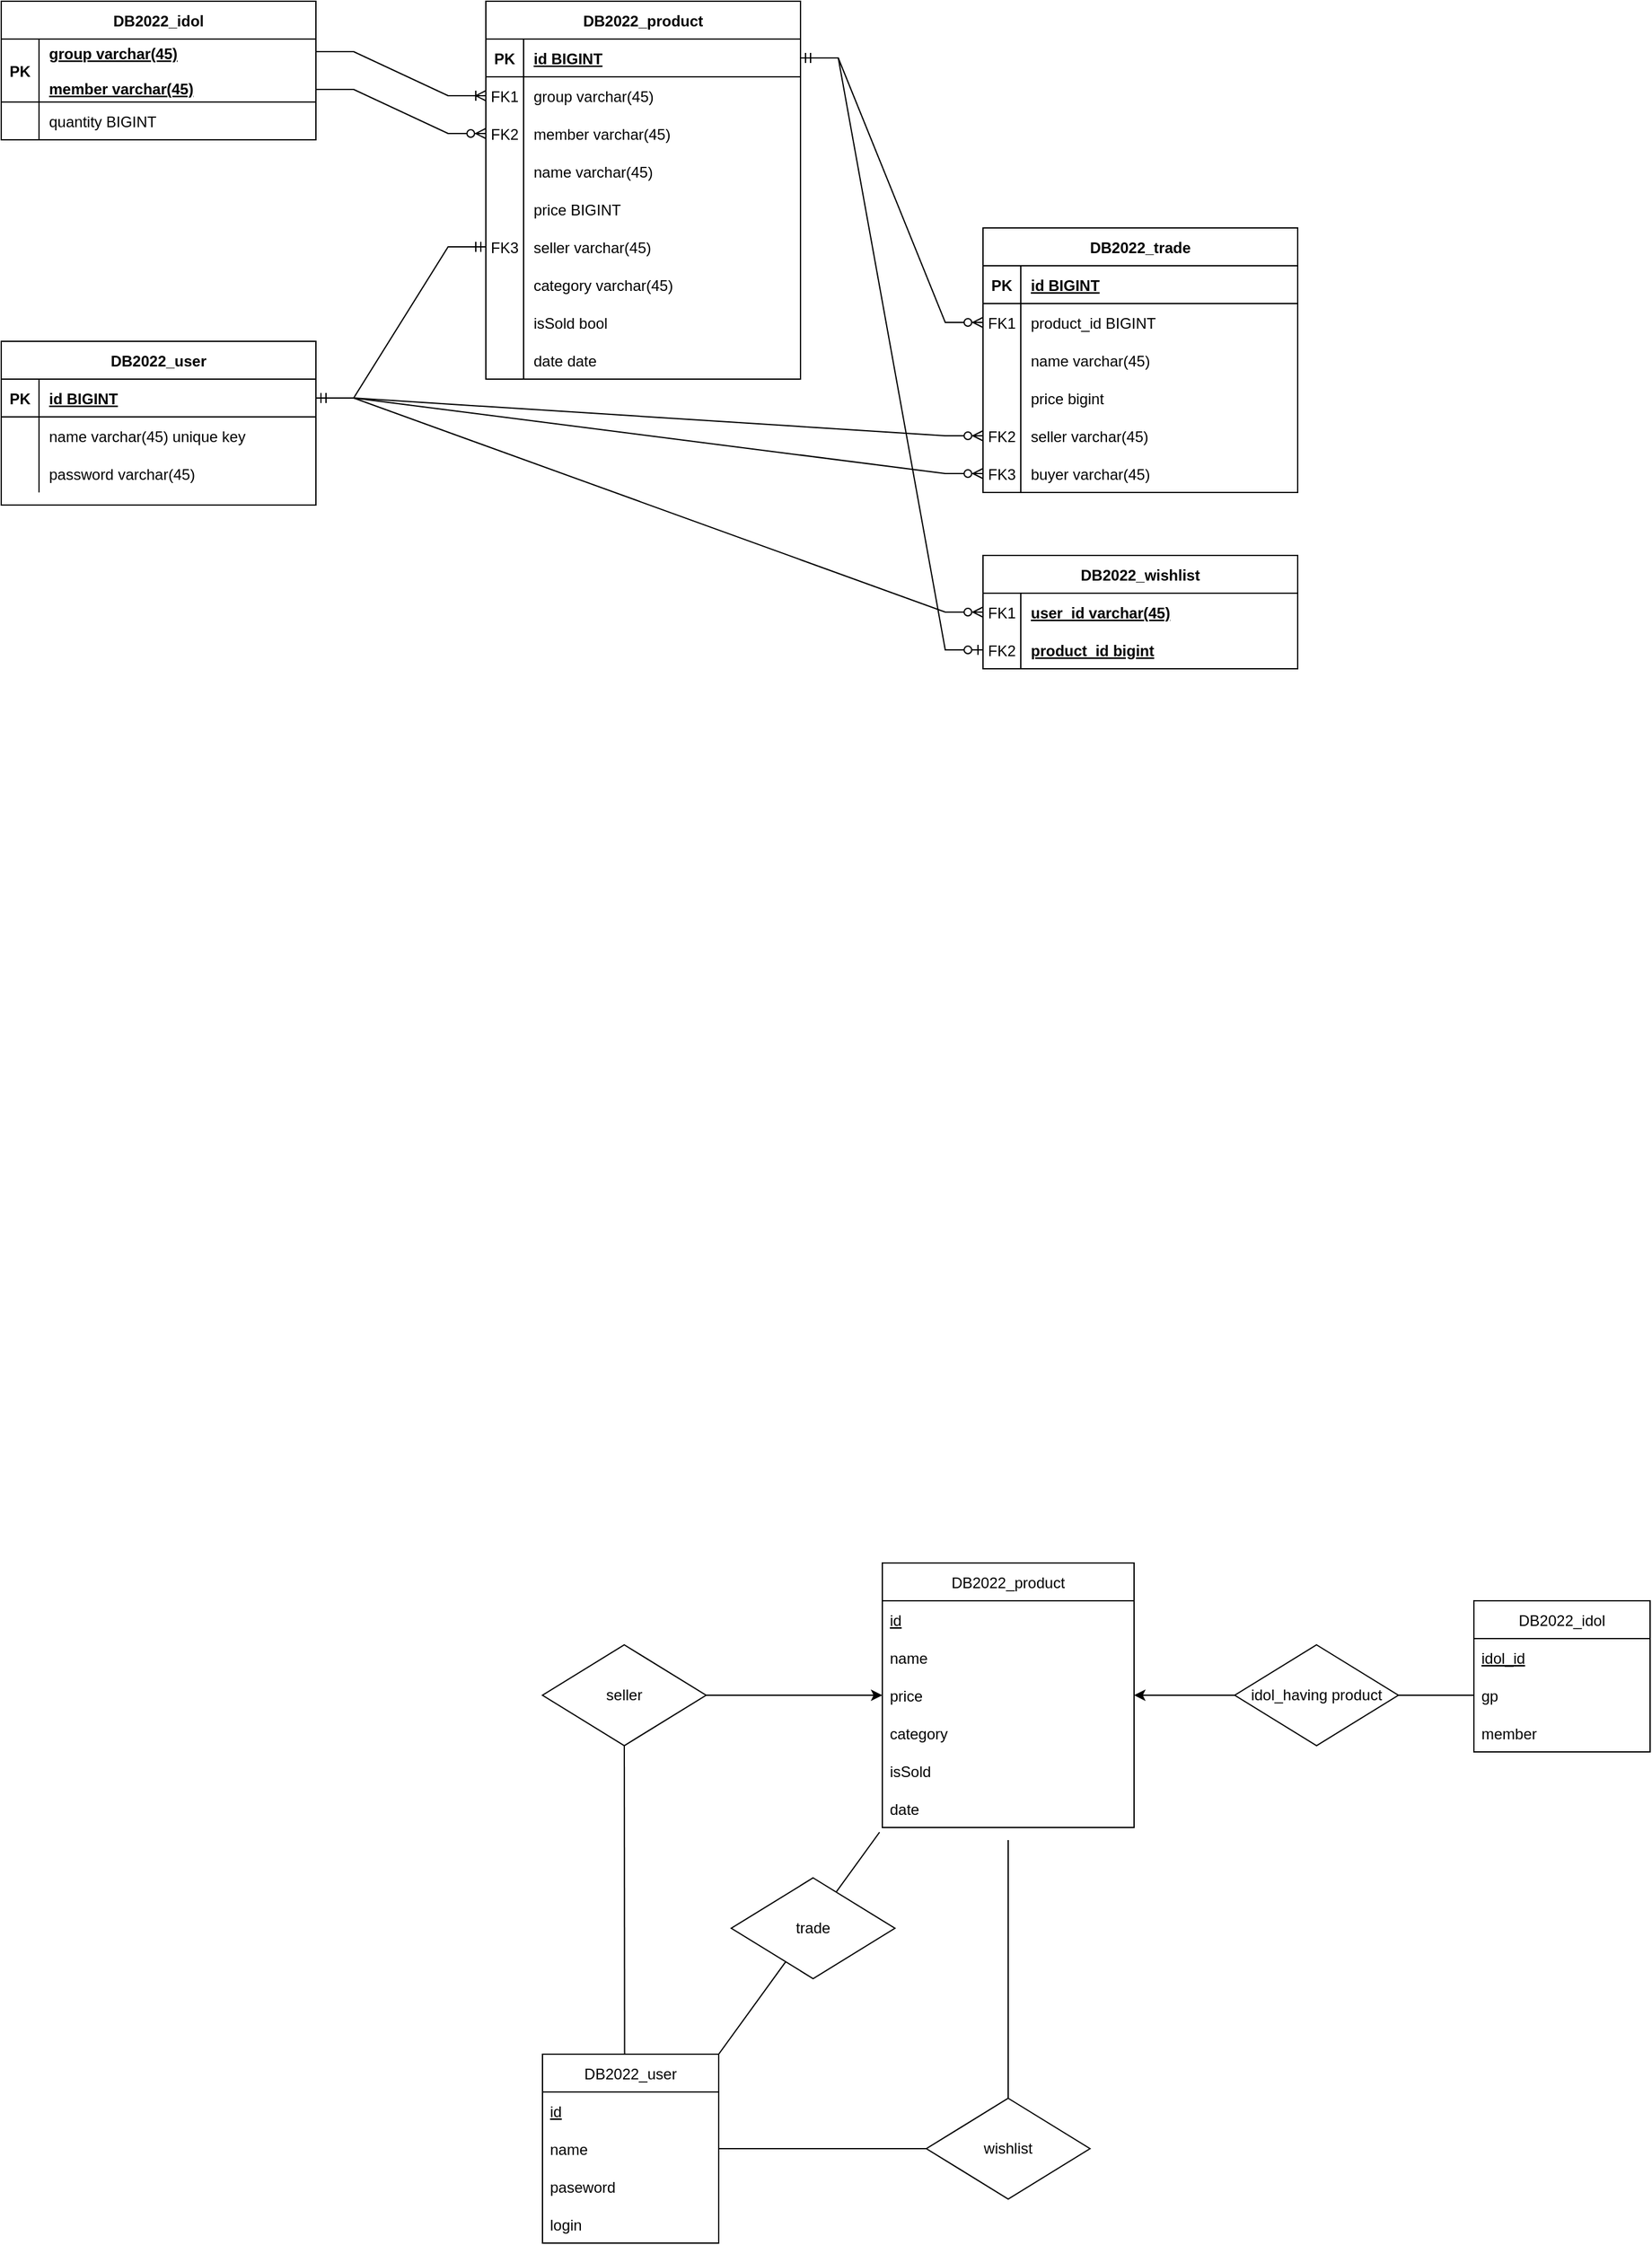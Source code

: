 <mxfile version="19.0.0" type="github">
  <diagram id="R2lEEEUBdFMjLlhIrx00" name="Page-1">
    <mxGraphModel dx="1126" dy="980" grid="1" gridSize="10" guides="1" tooltips="1" connect="1" arrows="1" fold="1" page="1" pageScale="1" pageWidth="850" pageHeight="1100" math="0" shadow="0" extFonts="Permanent Marker^https://fonts.googleapis.com/css?family=Permanent+Marker">
      <root>
        <mxCell id="0" />
        <mxCell id="1" parent="0" />
        <mxCell id="C-vyLk0tnHw3VtMMgP7b-2" value="DB2022_idol" style="shape=table;startSize=30;container=1;collapsible=1;childLayout=tableLayout;fixedRows=1;rowLines=0;fontStyle=1;align=center;resizeLast=1;" parent="1" vertex="1">
          <mxGeometry x="40" y="80" width="250" height="110" as="geometry" />
        </mxCell>
        <mxCell id="C-vyLk0tnHw3VtMMgP7b-3" value="" style="shape=partialRectangle;collapsible=0;dropTarget=0;pointerEvents=0;fillColor=none;points=[[0,0.5],[1,0.5]];portConstraint=eastwest;top=0;left=0;right=0;bottom=1;" parent="C-vyLk0tnHw3VtMMgP7b-2" vertex="1">
          <mxGeometry y="30" width="250" height="50" as="geometry" />
        </mxCell>
        <mxCell id="C-vyLk0tnHw3VtMMgP7b-4" value="PK" style="shape=partialRectangle;overflow=hidden;connectable=0;fillColor=none;top=0;left=0;bottom=0;right=0;fontStyle=1;" parent="C-vyLk0tnHw3VtMMgP7b-3" vertex="1">
          <mxGeometry width="30" height="50" as="geometry">
            <mxRectangle width="30" height="50" as="alternateBounds" />
          </mxGeometry>
        </mxCell>
        <mxCell id="C-vyLk0tnHw3VtMMgP7b-5" value="group varchar(45)&#xa;&#xa;member varchar(45)" style="shape=partialRectangle;overflow=hidden;connectable=0;fillColor=none;top=0;left=0;bottom=0;right=0;align=left;spacingLeft=6;fontStyle=5;" parent="C-vyLk0tnHw3VtMMgP7b-3" vertex="1">
          <mxGeometry x="30" width="220" height="50" as="geometry">
            <mxRectangle width="220" height="50" as="alternateBounds" />
          </mxGeometry>
        </mxCell>
        <mxCell id="C-vyLk0tnHw3VtMMgP7b-6" value="" style="shape=partialRectangle;collapsible=0;dropTarget=0;pointerEvents=0;fillColor=none;points=[[0,0.5],[1,0.5]];portConstraint=eastwest;top=0;left=0;right=0;bottom=0;" parent="C-vyLk0tnHw3VtMMgP7b-2" vertex="1">
          <mxGeometry y="80" width="250" height="30" as="geometry" />
        </mxCell>
        <mxCell id="C-vyLk0tnHw3VtMMgP7b-7" value="" style="shape=partialRectangle;overflow=hidden;connectable=0;fillColor=none;top=0;left=0;bottom=0;right=0;" parent="C-vyLk0tnHw3VtMMgP7b-6" vertex="1">
          <mxGeometry width="30" height="30" as="geometry">
            <mxRectangle width="30" height="30" as="alternateBounds" />
          </mxGeometry>
        </mxCell>
        <mxCell id="C-vyLk0tnHw3VtMMgP7b-8" value="quantity BIGINT" style="shape=partialRectangle;overflow=hidden;connectable=0;fillColor=none;top=0;left=0;bottom=0;right=0;align=left;spacingLeft=6;" parent="C-vyLk0tnHw3VtMMgP7b-6" vertex="1">
          <mxGeometry x="30" width="220" height="30" as="geometry">
            <mxRectangle width="220" height="30" as="alternateBounds" />
          </mxGeometry>
        </mxCell>
        <mxCell id="C-vyLk0tnHw3VtMMgP7b-13" value="DB2022_product" style="shape=table;startSize=30;container=1;collapsible=1;childLayout=tableLayout;fixedRows=1;rowLines=0;fontStyle=1;align=center;resizeLast=1;" parent="1" vertex="1">
          <mxGeometry x="425" y="80" width="250" height="300" as="geometry">
            <mxRectangle x="450" y="280" width="130" height="30" as="alternateBounds" />
          </mxGeometry>
        </mxCell>
        <mxCell id="C-vyLk0tnHw3VtMMgP7b-14" value="" style="shape=partialRectangle;collapsible=0;dropTarget=0;pointerEvents=0;fillColor=none;points=[[0,0.5],[1,0.5]];portConstraint=eastwest;top=0;left=0;right=0;bottom=1;" parent="C-vyLk0tnHw3VtMMgP7b-13" vertex="1">
          <mxGeometry y="30" width="250" height="30" as="geometry" />
        </mxCell>
        <mxCell id="C-vyLk0tnHw3VtMMgP7b-15" value="PK" style="shape=partialRectangle;overflow=hidden;connectable=0;fillColor=none;top=0;left=0;bottom=0;right=0;fontStyle=1;" parent="C-vyLk0tnHw3VtMMgP7b-14" vertex="1">
          <mxGeometry width="30" height="30" as="geometry">
            <mxRectangle width="30" height="30" as="alternateBounds" />
          </mxGeometry>
        </mxCell>
        <mxCell id="C-vyLk0tnHw3VtMMgP7b-16" value="id BIGINT" style="shape=partialRectangle;overflow=hidden;connectable=0;fillColor=none;top=0;left=0;bottom=0;right=0;align=left;spacingLeft=6;fontStyle=5;" parent="C-vyLk0tnHw3VtMMgP7b-14" vertex="1">
          <mxGeometry x="30" width="220" height="30" as="geometry">
            <mxRectangle width="220" height="30" as="alternateBounds" />
          </mxGeometry>
        </mxCell>
        <mxCell id="xkbYCQGquXAiovhVJ25W-100" style="shape=partialRectangle;collapsible=0;dropTarget=0;pointerEvents=0;fillColor=none;points=[[0,0.5],[1,0.5]];portConstraint=eastwest;top=0;left=0;right=0;bottom=0;" parent="C-vyLk0tnHw3VtMMgP7b-13" vertex="1">
          <mxGeometry y="60" width="250" height="30" as="geometry" />
        </mxCell>
        <mxCell id="xkbYCQGquXAiovhVJ25W-101" value="FK1" style="shape=partialRectangle;overflow=hidden;connectable=0;fillColor=none;top=0;left=0;bottom=0;right=0;" parent="xkbYCQGquXAiovhVJ25W-100" vertex="1">
          <mxGeometry width="30" height="30" as="geometry">
            <mxRectangle width="30" height="30" as="alternateBounds" />
          </mxGeometry>
        </mxCell>
        <mxCell id="xkbYCQGquXAiovhVJ25W-102" value="group varchar(45)" style="shape=partialRectangle;overflow=hidden;connectable=0;fillColor=none;top=0;left=0;bottom=0;right=0;align=left;spacingLeft=6;" parent="xkbYCQGquXAiovhVJ25W-100" vertex="1">
          <mxGeometry x="30" width="220" height="30" as="geometry">
            <mxRectangle width="220" height="30" as="alternateBounds" />
          </mxGeometry>
        </mxCell>
        <mxCell id="xkbYCQGquXAiovhVJ25W-97" style="shape=partialRectangle;collapsible=0;dropTarget=0;pointerEvents=0;fillColor=none;points=[[0,0.5],[1,0.5]];portConstraint=eastwest;top=0;left=0;right=0;bottom=0;" parent="C-vyLk0tnHw3VtMMgP7b-13" vertex="1">
          <mxGeometry y="90" width="250" height="30" as="geometry" />
        </mxCell>
        <mxCell id="xkbYCQGquXAiovhVJ25W-98" value="FK2" style="shape=partialRectangle;overflow=hidden;connectable=0;fillColor=none;top=0;left=0;bottom=0;right=0;" parent="xkbYCQGquXAiovhVJ25W-97" vertex="1">
          <mxGeometry width="30" height="30" as="geometry">
            <mxRectangle width="30" height="30" as="alternateBounds" />
          </mxGeometry>
        </mxCell>
        <mxCell id="xkbYCQGquXAiovhVJ25W-99" value="member varchar(45)" style="shape=partialRectangle;overflow=hidden;connectable=0;fillColor=none;top=0;left=0;bottom=0;right=0;align=left;spacingLeft=6;" parent="xkbYCQGquXAiovhVJ25W-97" vertex="1">
          <mxGeometry x="30" width="220" height="30" as="geometry">
            <mxRectangle width="220" height="30" as="alternateBounds" />
          </mxGeometry>
        </mxCell>
        <mxCell id="C-vyLk0tnHw3VtMMgP7b-17" value="" style="shape=partialRectangle;collapsible=0;dropTarget=0;pointerEvents=0;fillColor=none;points=[[0,0.5],[1,0.5]];portConstraint=eastwest;top=0;left=0;right=0;bottom=0;" parent="C-vyLk0tnHw3VtMMgP7b-13" vertex="1">
          <mxGeometry y="120" width="250" height="30" as="geometry" />
        </mxCell>
        <mxCell id="C-vyLk0tnHw3VtMMgP7b-18" value="" style="shape=partialRectangle;overflow=hidden;connectable=0;fillColor=none;top=0;left=0;bottom=0;right=0;" parent="C-vyLk0tnHw3VtMMgP7b-17" vertex="1">
          <mxGeometry width="30" height="30" as="geometry">
            <mxRectangle width="30" height="30" as="alternateBounds" />
          </mxGeometry>
        </mxCell>
        <mxCell id="C-vyLk0tnHw3VtMMgP7b-19" value="name varchar(45)" style="shape=partialRectangle;overflow=hidden;connectable=0;fillColor=none;top=0;left=0;bottom=0;right=0;align=left;spacingLeft=6;" parent="C-vyLk0tnHw3VtMMgP7b-17" vertex="1">
          <mxGeometry x="30" width="220" height="30" as="geometry">
            <mxRectangle width="220" height="30" as="alternateBounds" />
          </mxGeometry>
        </mxCell>
        <mxCell id="C-vyLk0tnHw3VtMMgP7b-20" value="" style="shape=partialRectangle;collapsible=0;dropTarget=0;pointerEvents=0;fillColor=none;points=[[0,0.5],[1,0.5]];portConstraint=eastwest;top=0;left=0;right=0;bottom=0;" parent="C-vyLk0tnHw3VtMMgP7b-13" vertex="1">
          <mxGeometry y="150" width="250" height="30" as="geometry" />
        </mxCell>
        <mxCell id="C-vyLk0tnHw3VtMMgP7b-21" value="" style="shape=partialRectangle;overflow=hidden;connectable=0;fillColor=none;top=0;left=0;bottom=0;right=0;" parent="C-vyLk0tnHw3VtMMgP7b-20" vertex="1">
          <mxGeometry width="30" height="30" as="geometry">
            <mxRectangle width="30" height="30" as="alternateBounds" />
          </mxGeometry>
        </mxCell>
        <mxCell id="C-vyLk0tnHw3VtMMgP7b-22" value="price BIGINT" style="shape=partialRectangle;overflow=hidden;connectable=0;fillColor=none;top=0;left=0;bottom=0;right=0;align=left;spacingLeft=6;" parent="C-vyLk0tnHw3VtMMgP7b-20" vertex="1">
          <mxGeometry x="30" width="220" height="30" as="geometry">
            <mxRectangle width="220" height="30" as="alternateBounds" />
          </mxGeometry>
        </mxCell>
        <mxCell id="xkbYCQGquXAiovhVJ25W-43" style="shape=partialRectangle;collapsible=0;dropTarget=0;pointerEvents=0;fillColor=none;points=[[0,0.5],[1,0.5]];portConstraint=eastwest;top=0;left=0;right=0;bottom=0;" parent="C-vyLk0tnHw3VtMMgP7b-13" vertex="1">
          <mxGeometry y="180" width="250" height="30" as="geometry" />
        </mxCell>
        <mxCell id="xkbYCQGquXAiovhVJ25W-44" value="FK3" style="shape=partialRectangle;overflow=hidden;connectable=0;fillColor=none;top=0;left=0;bottom=0;right=0;" parent="xkbYCQGquXAiovhVJ25W-43" vertex="1">
          <mxGeometry width="30" height="30" as="geometry">
            <mxRectangle width="30" height="30" as="alternateBounds" />
          </mxGeometry>
        </mxCell>
        <mxCell id="xkbYCQGquXAiovhVJ25W-45" value="seller varchar(45)" style="shape=partialRectangle;overflow=hidden;connectable=0;fillColor=none;top=0;left=0;bottom=0;right=0;align=left;spacingLeft=6;" parent="xkbYCQGquXAiovhVJ25W-43" vertex="1">
          <mxGeometry x="30" width="220" height="30" as="geometry">
            <mxRectangle width="220" height="30" as="alternateBounds" />
          </mxGeometry>
        </mxCell>
        <mxCell id="xkbYCQGquXAiovhVJ25W-46" style="shape=partialRectangle;collapsible=0;dropTarget=0;pointerEvents=0;fillColor=none;points=[[0,0.5],[1,0.5]];portConstraint=eastwest;top=0;left=0;right=0;bottom=0;" parent="C-vyLk0tnHw3VtMMgP7b-13" vertex="1">
          <mxGeometry y="210" width="250" height="30" as="geometry" />
        </mxCell>
        <mxCell id="xkbYCQGquXAiovhVJ25W-47" style="shape=partialRectangle;overflow=hidden;connectable=0;fillColor=none;top=0;left=0;bottom=0;right=0;" parent="xkbYCQGquXAiovhVJ25W-46" vertex="1">
          <mxGeometry width="30" height="30" as="geometry">
            <mxRectangle width="30" height="30" as="alternateBounds" />
          </mxGeometry>
        </mxCell>
        <mxCell id="xkbYCQGquXAiovhVJ25W-48" value="category varchar(45)" style="shape=partialRectangle;overflow=hidden;connectable=0;fillColor=none;top=0;left=0;bottom=0;right=0;align=left;spacingLeft=6;" parent="xkbYCQGquXAiovhVJ25W-46" vertex="1">
          <mxGeometry x="30" width="220" height="30" as="geometry">
            <mxRectangle width="220" height="30" as="alternateBounds" />
          </mxGeometry>
        </mxCell>
        <mxCell id="xkbYCQGquXAiovhVJ25W-52" style="shape=partialRectangle;collapsible=0;dropTarget=0;pointerEvents=0;fillColor=none;points=[[0,0.5],[1,0.5]];portConstraint=eastwest;top=0;left=0;right=0;bottom=0;" parent="C-vyLk0tnHw3VtMMgP7b-13" vertex="1">
          <mxGeometry y="240" width="250" height="30" as="geometry" />
        </mxCell>
        <mxCell id="xkbYCQGquXAiovhVJ25W-53" style="shape=partialRectangle;overflow=hidden;connectable=0;fillColor=none;top=0;left=0;bottom=0;right=0;" parent="xkbYCQGquXAiovhVJ25W-52" vertex="1">
          <mxGeometry width="30" height="30" as="geometry">
            <mxRectangle width="30" height="30" as="alternateBounds" />
          </mxGeometry>
        </mxCell>
        <mxCell id="xkbYCQGquXAiovhVJ25W-54" value="isSold bool" style="shape=partialRectangle;overflow=hidden;connectable=0;fillColor=none;top=0;left=0;bottom=0;right=0;align=left;spacingLeft=6;" parent="xkbYCQGquXAiovhVJ25W-52" vertex="1">
          <mxGeometry x="30" width="220" height="30" as="geometry">
            <mxRectangle width="220" height="30" as="alternateBounds" />
          </mxGeometry>
        </mxCell>
        <mxCell id="xkbYCQGquXAiovhVJ25W-49" style="shape=partialRectangle;collapsible=0;dropTarget=0;pointerEvents=0;fillColor=none;points=[[0,0.5],[1,0.5]];portConstraint=eastwest;top=0;left=0;right=0;bottom=0;" parent="C-vyLk0tnHw3VtMMgP7b-13" vertex="1">
          <mxGeometry y="270" width="250" height="30" as="geometry" />
        </mxCell>
        <mxCell id="xkbYCQGquXAiovhVJ25W-50" value="" style="shape=partialRectangle;overflow=hidden;connectable=0;fillColor=none;top=0;left=0;bottom=0;right=0;" parent="xkbYCQGquXAiovhVJ25W-49" vertex="1">
          <mxGeometry width="30" height="30" as="geometry">
            <mxRectangle width="30" height="30" as="alternateBounds" />
          </mxGeometry>
        </mxCell>
        <mxCell id="xkbYCQGquXAiovhVJ25W-51" value="date date" style="shape=partialRectangle;overflow=hidden;connectable=0;fillColor=none;top=0;left=0;bottom=0;right=0;align=left;spacingLeft=6;" parent="xkbYCQGquXAiovhVJ25W-49" vertex="1">
          <mxGeometry x="30" width="220" height="30" as="geometry">
            <mxRectangle width="220" height="30" as="alternateBounds" />
          </mxGeometry>
        </mxCell>
        <mxCell id="xkbYCQGquXAiovhVJ25W-8" value="DB2022_user" style="shape=table;startSize=30;container=1;collapsible=1;childLayout=tableLayout;fixedRows=1;rowLines=0;fontStyle=1;align=center;resizeLast=1;" parent="1" vertex="1">
          <mxGeometry x="40" y="350" width="250" height="130" as="geometry" />
        </mxCell>
        <mxCell id="xkbYCQGquXAiovhVJ25W-9" value="" style="shape=partialRectangle;collapsible=0;dropTarget=0;pointerEvents=0;fillColor=none;points=[[0,0.5],[1,0.5]];portConstraint=eastwest;top=0;left=0;right=0;bottom=1;" parent="xkbYCQGquXAiovhVJ25W-8" vertex="1">
          <mxGeometry y="30" width="250" height="30" as="geometry" />
        </mxCell>
        <mxCell id="xkbYCQGquXAiovhVJ25W-10" value="PK" style="shape=partialRectangle;overflow=hidden;connectable=0;fillColor=none;top=0;left=0;bottom=0;right=0;fontStyle=1;" parent="xkbYCQGquXAiovhVJ25W-9" vertex="1">
          <mxGeometry width="30" height="30" as="geometry">
            <mxRectangle width="30" height="30" as="alternateBounds" />
          </mxGeometry>
        </mxCell>
        <mxCell id="xkbYCQGquXAiovhVJ25W-11" value="id BIGINT" style="shape=partialRectangle;overflow=hidden;connectable=0;fillColor=none;top=0;left=0;bottom=0;right=0;align=left;spacingLeft=6;fontStyle=5;" parent="xkbYCQGquXAiovhVJ25W-9" vertex="1">
          <mxGeometry x="30" width="220" height="30" as="geometry">
            <mxRectangle width="220" height="30" as="alternateBounds" />
          </mxGeometry>
        </mxCell>
        <mxCell id="xkbYCQGquXAiovhVJ25W-12" value="" style="shape=partialRectangle;collapsible=0;dropTarget=0;pointerEvents=0;fillColor=none;points=[[0,0.5],[1,0.5]];portConstraint=eastwest;top=0;left=0;right=0;bottom=0;" parent="xkbYCQGquXAiovhVJ25W-8" vertex="1">
          <mxGeometry y="60" width="250" height="30" as="geometry" />
        </mxCell>
        <mxCell id="xkbYCQGquXAiovhVJ25W-13" value="" style="shape=partialRectangle;overflow=hidden;connectable=0;fillColor=none;top=0;left=0;bottom=0;right=0;" parent="xkbYCQGquXAiovhVJ25W-12" vertex="1">
          <mxGeometry width="30" height="30" as="geometry">
            <mxRectangle width="30" height="30" as="alternateBounds" />
          </mxGeometry>
        </mxCell>
        <mxCell id="xkbYCQGquXAiovhVJ25W-14" value="name varchar(45) unique key" style="shape=partialRectangle;overflow=hidden;connectable=0;fillColor=none;top=0;left=0;bottom=0;right=0;align=left;spacingLeft=6;" parent="xkbYCQGquXAiovhVJ25W-12" vertex="1">
          <mxGeometry x="30" width="220" height="30" as="geometry">
            <mxRectangle width="220" height="30" as="alternateBounds" />
          </mxGeometry>
        </mxCell>
        <mxCell id="xkbYCQGquXAiovhVJ25W-15" value="" style="shape=partialRectangle;collapsible=0;dropTarget=0;pointerEvents=0;fillColor=none;points=[[0,0.5],[1,0.5]];portConstraint=eastwest;top=0;left=0;right=0;bottom=0;" parent="xkbYCQGquXAiovhVJ25W-8" vertex="1">
          <mxGeometry y="90" width="250" height="30" as="geometry" />
        </mxCell>
        <mxCell id="xkbYCQGquXAiovhVJ25W-16" value="" style="shape=partialRectangle;overflow=hidden;connectable=0;fillColor=none;top=0;left=0;bottom=0;right=0;" parent="xkbYCQGquXAiovhVJ25W-15" vertex="1">
          <mxGeometry width="30" height="30" as="geometry">
            <mxRectangle width="30" height="30" as="alternateBounds" />
          </mxGeometry>
        </mxCell>
        <mxCell id="xkbYCQGquXAiovhVJ25W-17" value="password varchar(45) " style="shape=partialRectangle;overflow=hidden;connectable=0;fillColor=none;top=0;left=0;bottom=0;right=0;align=left;spacingLeft=6;" parent="xkbYCQGquXAiovhVJ25W-15" vertex="1">
          <mxGeometry x="30" width="220" height="30" as="geometry">
            <mxRectangle width="220" height="30" as="alternateBounds" />
          </mxGeometry>
        </mxCell>
        <mxCell id="xkbYCQGquXAiovhVJ25W-55" value="" style="edgeStyle=entityRelationEdgeStyle;fontSize=12;html=1;endArrow=ERmandOne;startArrow=ERmandOne;rounded=0;exitX=1;exitY=0.5;exitDx=0;exitDy=0;entryX=0;entryY=0.5;entryDx=0;entryDy=0;" parent="1" source="xkbYCQGquXAiovhVJ25W-9" target="xkbYCQGquXAiovhVJ25W-43" edge="1">
          <mxGeometry width="100" height="100" relative="1" as="geometry">
            <mxPoint x="260" y="490" as="sourcePoint" />
            <mxPoint x="360" y="390" as="targetPoint" />
          </mxGeometry>
        </mxCell>
        <mxCell id="xkbYCQGquXAiovhVJ25W-56" value="DB2022_trade" style="shape=table;startSize=30;container=1;collapsible=1;childLayout=tableLayout;fixedRows=1;rowLines=0;fontStyle=1;align=center;resizeLast=1;" parent="1" vertex="1">
          <mxGeometry x="820" y="260" width="250" height="210" as="geometry">
            <mxRectangle x="450" y="280" width="130" height="30" as="alternateBounds" />
          </mxGeometry>
        </mxCell>
        <mxCell id="xkbYCQGquXAiovhVJ25W-57" value="" style="shape=partialRectangle;collapsible=0;dropTarget=0;pointerEvents=0;fillColor=none;points=[[0,0.5],[1,0.5]];portConstraint=eastwest;top=0;left=0;right=0;bottom=1;" parent="xkbYCQGquXAiovhVJ25W-56" vertex="1">
          <mxGeometry y="30" width="250" height="30" as="geometry" />
        </mxCell>
        <mxCell id="xkbYCQGquXAiovhVJ25W-58" value="PK" style="shape=partialRectangle;overflow=hidden;connectable=0;fillColor=none;top=0;left=0;bottom=0;right=0;fontStyle=1;" parent="xkbYCQGquXAiovhVJ25W-57" vertex="1">
          <mxGeometry width="30" height="30" as="geometry">
            <mxRectangle width="30" height="30" as="alternateBounds" />
          </mxGeometry>
        </mxCell>
        <mxCell id="xkbYCQGquXAiovhVJ25W-59" value="id BIGINT" style="shape=partialRectangle;overflow=hidden;connectable=0;fillColor=none;top=0;left=0;bottom=0;right=0;align=left;spacingLeft=6;fontStyle=5;" parent="xkbYCQGquXAiovhVJ25W-57" vertex="1">
          <mxGeometry x="30" width="220" height="30" as="geometry">
            <mxRectangle width="220" height="30" as="alternateBounds" />
          </mxGeometry>
        </mxCell>
        <mxCell id="xkbYCQGquXAiovhVJ25W-60" value="" style="shape=partialRectangle;collapsible=0;dropTarget=0;pointerEvents=0;fillColor=none;points=[[0,0.5],[1,0.5]];portConstraint=eastwest;top=0;left=0;right=0;bottom=0;" parent="xkbYCQGquXAiovhVJ25W-56" vertex="1">
          <mxGeometry y="60" width="250" height="30" as="geometry" />
        </mxCell>
        <mxCell id="xkbYCQGquXAiovhVJ25W-61" value="FK1" style="shape=partialRectangle;overflow=hidden;connectable=0;fillColor=none;top=0;left=0;bottom=0;right=0;" parent="xkbYCQGquXAiovhVJ25W-60" vertex="1">
          <mxGeometry width="30" height="30" as="geometry">
            <mxRectangle width="30" height="30" as="alternateBounds" />
          </mxGeometry>
        </mxCell>
        <mxCell id="xkbYCQGquXAiovhVJ25W-62" value="product_id BIGINT" style="shape=partialRectangle;overflow=hidden;connectable=0;fillColor=none;top=0;left=0;bottom=0;right=0;align=left;spacingLeft=6;" parent="xkbYCQGquXAiovhVJ25W-60" vertex="1">
          <mxGeometry x="30" width="220" height="30" as="geometry">
            <mxRectangle width="220" height="30" as="alternateBounds" />
          </mxGeometry>
        </mxCell>
        <mxCell id="xkbYCQGquXAiovhVJ25W-63" value="" style="shape=partialRectangle;collapsible=0;dropTarget=0;pointerEvents=0;fillColor=none;points=[[0,0.5],[1,0.5]];portConstraint=eastwest;top=0;left=0;right=0;bottom=0;" parent="xkbYCQGquXAiovhVJ25W-56" vertex="1">
          <mxGeometry y="90" width="250" height="30" as="geometry" />
        </mxCell>
        <mxCell id="xkbYCQGquXAiovhVJ25W-64" value="" style="shape=partialRectangle;overflow=hidden;connectable=0;fillColor=none;top=0;left=0;bottom=0;right=0;" parent="xkbYCQGquXAiovhVJ25W-63" vertex="1">
          <mxGeometry width="30" height="30" as="geometry">
            <mxRectangle width="30" height="30" as="alternateBounds" />
          </mxGeometry>
        </mxCell>
        <mxCell id="xkbYCQGquXAiovhVJ25W-65" value="name varchar(45)" style="shape=partialRectangle;overflow=hidden;connectable=0;fillColor=none;top=0;left=0;bottom=0;right=0;align=left;spacingLeft=6;" parent="xkbYCQGquXAiovhVJ25W-63" vertex="1">
          <mxGeometry x="30" width="220" height="30" as="geometry">
            <mxRectangle width="220" height="30" as="alternateBounds" />
          </mxGeometry>
        </mxCell>
        <mxCell id="xkbYCQGquXAiovhVJ25W-66" style="shape=partialRectangle;collapsible=0;dropTarget=0;pointerEvents=0;fillColor=none;points=[[0,0.5],[1,0.5]];portConstraint=eastwest;top=0;left=0;right=0;bottom=0;" parent="xkbYCQGquXAiovhVJ25W-56" vertex="1">
          <mxGeometry y="120" width="250" height="30" as="geometry" />
        </mxCell>
        <mxCell id="xkbYCQGquXAiovhVJ25W-67" value="" style="shape=partialRectangle;overflow=hidden;connectable=0;fillColor=none;top=0;left=0;bottom=0;right=0;" parent="xkbYCQGquXAiovhVJ25W-66" vertex="1">
          <mxGeometry width="30" height="30" as="geometry">
            <mxRectangle width="30" height="30" as="alternateBounds" />
          </mxGeometry>
        </mxCell>
        <mxCell id="xkbYCQGquXAiovhVJ25W-68" value="price bigint" style="shape=partialRectangle;overflow=hidden;connectable=0;fillColor=none;top=0;left=0;bottom=0;right=0;align=left;spacingLeft=6;" parent="xkbYCQGquXAiovhVJ25W-66" vertex="1">
          <mxGeometry x="30" width="220" height="30" as="geometry">
            <mxRectangle width="220" height="30" as="alternateBounds" />
          </mxGeometry>
        </mxCell>
        <mxCell id="xkbYCQGquXAiovhVJ25W-69" style="shape=partialRectangle;collapsible=0;dropTarget=0;pointerEvents=0;fillColor=none;points=[[0,0.5],[1,0.5]];portConstraint=eastwest;top=0;left=0;right=0;bottom=0;" parent="xkbYCQGquXAiovhVJ25W-56" vertex="1">
          <mxGeometry y="150" width="250" height="30" as="geometry" />
        </mxCell>
        <mxCell id="xkbYCQGquXAiovhVJ25W-70" value="FK2" style="shape=partialRectangle;overflow=hidden;connectable=0;fillColor=none;top=0;left=0;bottom=0;right=0;" parent="xkbYCQGquXAiovhVJ25W-69" vertex="1">
          <mxGeometry width="30" height="30" as="geometry">
            <mxRectangle width="30" height="30" as="alternateBounds" />
          </mxGeometry>
        </mxCell>
        <mxCell id="xkbYCQGquXAiovhVJ25W-71" value="seller varchar(45)" style="shape=partialRectangle;overflow=hidden;connectable=0;fillColor=none;top=0;left=0;bottom=0;right=0;align=left;spacingLeft=6;" parent="xkbYCQGquXAiovhVJ25W-69" vertex="1">
          <mxGeometry x="30" width="220" height="30" as="geometry">
            <mxRectangle width="220" height="30" as="alternateBounds" />
          </mxGeometry>
        </mxCell>
        <mxCell id="xkbYCQGquXAiovhVJ25W-72" style="shape=partialRectangle;collapsible=0;dropTarget=0;pointerEvents=0;fillColor=none;points=[[0,0.5],[1,0.5]];portConstraint=eastwest;top=0;left=0;right=0;bottom=0;" parent="xkbYCQGquXAiovhVJ25W-56" vertex="1">
          <mxGeometry y="180" width="250" height="30" as="geometry" />
        </mxCell>
        <mxCell id="xkbYCQGquXAiovhVJ25W-73" value="FK3" style="shape=partialRectangle;overflow=hidden;connectable=0;fillColor=none;top=0;left=0;bottom=0;right=0;" parent="xkbYCQGquXAiovhVJ25W-72" vertex="1">
          <mxGeometry width="30" height="30" as="geometry">
            <mxRectangle width="30" height="30" as="alternateBounds" />
          </mxGeometry>
        </mxCell>
        <mxCell id="xkbYCQGquXAiovhVJ25W-74" value="buyer varchar(45)" style="shape=partialRectangle;overflow=hidden;connectable=0;fillColor=none;top=0;left=0;bottom=0;right=0;align=left;spacingLeft=6;" parent="xkbYCQGquXAiovhVJ25W-72" vertex="1">
          <mxGeometry x="30" width="220" height="30" as="geometry">
            <mxRectangle width="220" height="30" as="alternateBounds" />
          </mxGeometry>
        </mxCell>
        <mxCell id="xkbYCQGquXAiovhVJ25W-78" value="DB2022_wishlist" style="shape=table;startSize=30;container=1;collapsible=1;childLayout=tableLayout;fixedRows=1;rowLines=0;fontStyle=1;align=center;resizeLast=1;" parent="1" vertex="1">
          <mxGeometry x="820" y="520" width="250" height="90" as="geometry">
            <mxRectangle x="450" y="280" width="130" height="30" as="alternateBounds" />
          </mxGeometry>
        </mxCell>
        <mxCell id="xkbYCQGquXAiovhVJ25W-82" value="" style="shape=partialRectangle;collapsible=0;dropTarget=0;pointerEvents=0;fillColor=none;points=[[0,0.5],[1,0.5]];portConstraint=eastwest;top=0;left=0;right=0;bottom=0;" parent="xkbYCQGquXAiovhVJ25W-78" vertex="1">
          <mxGeometry y="30" width="250" height="30" as="geometry" />
        </mxCell>
        <mxCell id="xkbYCQGquXAiovhVJ25W-83" value="FK1" style="shape=partialRectangle;overflow=hidden;connectable=0;fillColor=none;top=0;left=0;bottom=0;right=0;" parent="xkbYCQGquXAiovhVJ25W-82" vertex="1">
          <mxGeometry width="30" height="30" as="geometry">
            <mxRectangle width="30" height="30" as="alternateBounds" />
          </mxGeometry>
        </mxCell>
        <mxCell id="xkbYCQGquXAiovhVJ25W-84" value="user_id varchar(45)" style="shape=partialRectangle;overflow=hidden;connectable=0;fillColor=none;top=0;left=0;bottom=0;right=0;align=left;spacingLeft=6;fontStyle=5" parent="xkbYCQGquXAiovhVJ25W-82" vertex="1">
          <mxGeometry x="30" width="220" height="30" as="geometry">
            <mxRectangle width="220" height="30" as="alternateBounds" />
          </mxGeometry>
        </mxCell>
        <mxCell id="xkbYCQGquXAiovhVJ25W-85" value="" style="shape=partialRectangle;collapsible=0;dropTarget=0;pointerEvents=0;fillColor=none;points=[[0,0.5],[1,0.5]];portConstraint=eastwest;top=0;left=0;right=0;bottom=0;" parent="xkbYCQGquXAiovhVJ25W-78" vertex="1">
          <mxGeometry y="60" width="250" height="30" as="geometry" />
        </mxCell>
        <mxCell id="xkbYCQGquXAiovhVJ25W-86" value="FK2" style="shape=partialRectangle;overflow=hidden;connectable=0;fillColor=none;top=0;left=0;bottom=0;right=0;" parent="xkbYCQGquXAiovhVJ25W-85" vertex="1">
          <mxGeometry width="30" height="30" as="geometry">
            <mxRectangle width="30" height="30" as="alternateBounds" />
          </mxGeometry>
        </mxCell>
        <mxCell id="xkbYCQGquXAiovhVJ25W-87" value="product_id bigint" style="shape=partialRectangle;overflow=hidden;connectable=0;fillColor=none;top=0;left=0;bottom=0;right=0;align=left;spacingLeft=6;fontStyle=5" parent="xkbYCQGquXAiovhVJ25W-85" vertex="1">
          <mxGeometry x="30" width="220" height="30" as="geometry">
            <mxRectangle width="220" height="30" as="alternateBounds" />
          </mxGeometry>
        </mxCell>
        <mxCell id="xkbYCQGquXAiovhVJ25W-104" value="" style="edgeStyle=entityRelationEdgeStyle;fontSize=12;html=1;endArrow=ERoneToMany;rounded=0;entryX=0;entryY=0.5;entryDx=0;entryDy=0;" parent="1" target="xkbYCQGquXAiovhVJ25W-100" edge="1">
          <mxGeometry width="100" height="100" relative="1" as="geometry">
            <mxPoint x="290" y="120" as="sourcePoint" />
            <mxPoint x="390" y="20" as="targetPoint" />
          </mxGeometry>
        </mxCell>
        <mxCell id="xkbYCQGquXAiovhVJ25W-105" value="" style="edgeStyle=entityRelationEdgeStyle;fontSize=12;html=1;endArrow=ERzeroToMany;endFill=1;rounded=0;entryX=0;entryY=0.5;entryDx=0;entryDy=0;" parent="1" target="xkbYCQGquXAiovhVJ25W-97" edge="1">
          <mxGeometry width="100" height="100" relative="1" as="geometry">
            <mxPoint x="290" y="150" as="sourcePoint" />
            <mxPoint x="390" y="60" as="targetPoint" />
          </mxGeometry>
        </mxCell>
        <mxCell id="xkbYCQGquXAiovhVJ25W-106" value="" style="edgeStyle=entityRelationEdgeStyle;fontSize=12;html=1;endArrow=ERzeroToMany;endFill=1;rounded=0;exitX=1;exitY=0.5;exitDx=0;exitDy=0;" parent="1" source="C-vyLk0tnHw3VtMMgP7b-14" target="xkbYCQGquXAiovhVJ25W-60" edge="1">
          <mxGeometry width="100" height="100" relative="1" as="geometry">
            <mxPoint x="710" y="450" as="sourcePoint" />
            <mxPoint x="810" y="350" as="targetPoint" />
          </mxGeometry>
        </mxCell>
        <mxCell id="xkbYCQGquXAiovhVJ25W-108" value="" style="edgeStyle=entityRelationEdgeStyle;fontSize=12;html=1;endArrow=ERzeroToMany;endFill=1;rounded=0;exitX=1;exitY=0.5;exitDx=0;exitDy=0;entryX=0;entryY=0.5;entryDx=0;entryDy=0;" parent="1" source="xkbYCQGquXAiovhVJ25W-9" target="xkbYCQGquXAiovhVJ25W-69" edge="1">
          <mxGeometry width="100" height="100" relative="1" as="geometry">
            <mxPoint x="530" y="410" as="sourcePoint" />
            <mxPoint x="630" y="310" as="targetPoint" />
          </mxGeometry>
        </mxCell>
        <mxCell id="xkbYCQGquXAiovhVJ25W-109" value="" style="edgeStyle=entityRelationEdgeStyle;fontSize=12;html=1;endArrow=ERzeroToMany;endFill=1;rounded=0;exitX=1;exitY=0.5;exitDx=0;exitDy=0;" parent="1" source="xkbYCQGquXAiovhVJ25W-9" target="xkbYCQGquXAiovhVJ25W-72" edge="1">
          <mxGeometry width="100" height="100" relative="1" as="geometry">
            <mxPoint x="530" y="410" as="sourcePoint" />
            <mxPoint x="630" y="310" as="targetPoint" />
          </mxGeometry>
        </mxCell>
        <mxCell id="xkbYCQGquXAiovhVJ25W-110" value="" style="edgeStyle=entityRelationEdgeStyle;fontSize=12;html=1;endArrow=ERzeroToMany;endFill=1;rounded=0;exitX=1;exitY=0.5;exitDx=0;exitDy=0;" parent="1" source="xkbYCQGquXAiovhVJ25W-9" target="xkbYCQGquXAiovhVJ25W-82" edge="1">
          <mxGeometry width="100" height="100" relative="1" as="geometry">
            <mxPoint x="530" y="410" as="sourcePoint" />
            <mxPoint x="630" y="310" as="targetPoint" />
          </mxGeometry>
        </mxCell>
        <mxCell id="xkbYCQGquXAiovhVJ25W-111" value="" style="edgeStyle=entityRelationEdgeStyle;fontSize=12;html=1;endArrow=ERzeroToOne;startArrow=ERmandOne;rounded=0;exitX=1;exitY=0.5;exitDx=0;exitDy=0;entryX=0;entryY=0.5;entryDx=0;entryDy=0;" parent="1" source="C-vyLk0tnHw3VtMMgP7b-14" target="xkbYCQGquXAiovhVJ25W-85" edge="1">
          <mxGeometry width="100" height="100" relative="1" as="geometry">
            <mxPoint x="530" y="410" as="sourcePoint" />
            <mxPoint x="630" y="310" as="targetPoint" />
          </mxGeometry>
        </mxCell>
        <mxCell id="1Ugp_uGdGOWydIi367tV-1" value="DB2022_product" style="swimlane;fontStyle=0;childLayout=stackLayout;horizontal=1;startSize=30;horizontalStack=0;resizeParent=1;resizeParentMax=0;resizeLast=0;collapsible=1;marginBottom=0;" parent="1" vertex="1">
          <mxGeometry x="740" y="1320" width="200" height="210" as="geometry" />
        </mxCell>
        <mxCell id="1Ugp_uGdGOWydIi367tV-2" value="id" style="text;strokeColor=none;fillColor=none;align=left;verticalAlign=middle;spacingLeft=4;spacingRight=4;overflow=hidden;points=[[0,0.5],[1,0.5]];portConstraint=eastwest;rotatable=0;fontStyle=4" parent="1Ugp_uGdGOWydIi367tV-1" vertex="1">
          <mxGeometry y="30" width="200" height="30" as="geometry" />
        </mxCell>
        <mxCell id="1Ugp_uGdGOWydIi367tV-3" value="name" style="text;strokeColor=none;fillColor=none;align=left;verticalAlign=middle;spacingLeft=4;spacingRight=4;overflow=hidden;points=[[0,0.5],[1,0.5]];portConstraint=eastwest;rotatable=0;" parent="1Ugp_uGdGOWydIi367tV-1" vertex="1">
          <mxGeometry y="60" width="200" height="30" as="geometry" />
        </mxCell>
        <mxCell id="1Ugp_uGdGOWydIi367tV-4" value="price" style="text;strokeColor=none;fillColor=none;align=left;verticalAlign=middle;spacingLeft=4;spacingRight=4;overflow=hidden;points=[[0,0.5],[1,0.5]];portConstraint=eastwest;rotatable=0;" parent="1Ugp_uGdGOWydIi367tV-1" vertex="1">
          <mxGeometry y="90" width="200" height="30" as="geometry" />
        </mxCell>
        <mxCell id="1Ugp_uGdGOWydIi367tV-8" value="category" style="text;strokeColor=none;fillColor=none;align=left;verticalAlign=middle;spacingLeft=4;spacingRight=4;overflow=hidden;points=[[0,0.5],[1,0.5]];portConstraint=eastwest;rotatable=0;" parent="1Ugp_uGdGOWydIi367tV-1" vertex="1">
          <mxGeometry y="120" width="200" height="30" as="geometry" />
        </mxCell>
        <mxCell id="1Ugp_uGdGOWydIi367tV-7" value="isSold" style="text;strokeColor=none;fillColor=none;align=left;verticalAlign=middle;spacingLeft=4;spacingRight=4;overflow=hidden;points=[[0,0.5],[1,0.5]];portConstraint=eastwest;rotatable=0;" parent="1Ugp_uGdGOWydIi367tV-1" vertex="1">
          <mxGeometry y="150" width="200" height="30" as="geometry" />
        </mxCell>
        <mxCell id="1Ugp_uGdGOWydIi367tV-6" value="date" style="text;strokeColor=none;fillColor=none;align=left;verticalAlign=middle;spacingLeft=4;spacingRight=4;overflow=hidden;points=[[0,0.5],[1,0.5]];portConstraint=eastwest;rotatable=0;" parent="1Ugp_uGdGOWydIi367tV-1" vertex="1">
          <mxGeometry y="180" width="200" height="30" as="geometry" />
        </mxCell>
        <mxCell id="1Ugp_uGdGOWydIi367tV-9" value="DB2022_user" style="swimlane;fontStyle=0;childLayout=stackLayout;horizontal=1;startSize=30;horizontalStack=0;resizeParent=1;resizeParentMax=0;resizeLast=0;collapsible=1;marginBottom=0;" parent="1" vertex="1">
          <mxGeometry x="470" y="1710" width="140" height="150" as="geometry" />
        </mxCell>
        <mxCell id="1Ugp_uGdGOWydIi367tV-10" value="id" style="text;strokeColor=none;fillColor=none;align=left;verticalAlign=middle;spacingLeft=4;spacingRight=4;overflow=hidden;points=[[0,0.5],[1,0.5]];portConstraint=eastwest;rotatable=0;fontStyle=4" parent="1Ugp_uGdGOWydIi367tV-9" vertex="1">
          <mxGeometry y="30" width="140" height="30" as="geometry" />
        </mxCell>
        <mxCell id="1Ugp_uGdGOWydIi367tV-11" value="name" style="text;strokeColor=none;fillColor=none;align=left;verticalAlign=middle;spacingLeft=4;spacingRight=4;overflow=hidden;points=[[0,0.5],[1,0.5]];portConstraint=eastwest;rotatable=0;" parent="1Ugp_uGdGOWydIi367tV-9" vertex="1">
          <mxGeometry y="60" width="140" height="30" as="geometry" />
        </mxCell>
        <mxCell id="1Ugp_uGdGOWydIi367tV-12" value="paseword" style="text;strokeColor=none;fillColor=none;align=left;verticalAlign=middle;spacingLeft=4;spacingRight=4;overflow=hidden;points=[[0,0.5],[1,0.5]];portConstraint=eastwest;rotatable=0;" parent="1Ugp_uGdGOWydIi367tV-9" vertex="1">
          <mxGeometry y="90" width="140" height="30" as="geometry" />
        </mxCell>
        <mxCell id="1Ugp_uGdGOWydIi367tV-13" value="login" style="text;strokeColor=none;fillColor=none;align=left;verticalAlign=middle;spacingLeft=4;spacingRight=4;overflow=hidden;points=[[0,0.5],[1,0.5]];portConstraint=eastwest;rotatable=0;" parent="1Ugp_uGdGOWydIi367tV-9" vertex="1">
          <mxGeometry y="120" width="140" height="30" as="geometry" />
        </mxCell>
        <mxCell id="1Ugp_uGdGOWydIi367tV-20" style="edgeStyle=orthogonalEdgeStyle;rounded=0;orthogonalLoop=1;jettySize=auto;html=1;exitX=0;exitY=0.5;exitDx=0;exitDy=0;entryX=1;entryY=0.5;entryDx=0;entryDy=0;" parent="1" source="1Ugp_uGdGOWydIi367tV-16" target="1Ugp_uGdGOWydIi367tV-4" edge="1">
          <mxGeometry relative="1" as="geometry" />
        </mxCell>
        <mxCell id="1Ugp_uGdGOWydIi367tV-14" value="DB2022_idol" style="swimlane;fontStyle=0;childLayout=stackLayout;horizontal=1;startSize=30;horizontalStack=0;resizeParent=1;resizeParentMax=0;resizeLast=0;collapsible=1;marginBottom=0;perimeterSpacing=0;strokeWidth=1;" parent="1" vertex="1">
          <mxGeometry x="1210" y="1350" width="140" height="120" as="geometry" />
        </mxCell>
        <mxCell id="1Ugp_uGdGOWydIi367tV-15" value="idol_id" style="text;strokeColor=none;fillColor=none;align=left;verticalAlign=middle;spacingLeft=4;spacingRight=4;overflow=hidden;points=[[0,0.5],[1,0.5]];portConstraint=eastwest;rotatable=0;fontStyle=4" parent="1Ugp_uGdGOWydIi367tV-14" vertex="1">
          <mxGeometry y="30" width="140" height="30" as="geometry" />
        </mxCell>
        <mxCell id="1Ugp_uGdGOWydIi367tV-16" value="gp" style="text;strokeColor=none;fillColor=none;align=left;verticalAlign=middle;spacingLeft=4;spacingRight=4;overflow=hidden;points=[[0,0.5],[1,0.5]];portConstraint=eastwest;rotatable=0;" parent="1Ugp_uGdGOWydIi367tV-14" vertex="1">
          <mxGeometry y="60" width="140" height="30" as="geometry" />
        </mxCell>
        <mxCell id="1Ugp_uGdGOWydIi367tV-17" value="member" style="text;strokeColor=none;fillColor=none;align=left;verticalAlign=middle;spacingLeft=4;spacingRight=4;overflow=hidden;points=[[0,0.5],[1,0.5]];portConstraint=eastwest;rotatable=0;" parent="1Ugp_uGdGOWydIi367tV-14" vertex="1">
          <mxGeometry y="90" width="140" height="30" as="geometry" />
        </mxCell>
        <mxCell id="1Ugp_uGdGOWydIi367tV-23" value="wishlist" style="rhombus;whiteSpace=wrap;html=1;strokeWidth=1;gradientColor=#ffffff;" parent="1" vertex="1">
          <mxGeometry x="775" y="1745" width="130" height="80" as="geometry" />
        </mxCell>
        <mxCell id="1Ugp_uGdGOWydIi367tV-24" value="seller" style="rhombus;whiteSpace=wrap;html=1;strokeWidth=1;gradientColor=#ffffff;" parent="1" vertex="1">
          <mxGeometry x="470" y="1385" width="130" height="80" as="geometry" />
        </mxCell>
        <mxCell id="TMMnBG-8vW5O7f0t9vdf-1" value="" style="endArrow=none;html=1;rounded=0;entryX=0.5;entryY=1.333;entryDx=0;entryDy=0;entryPerimeter=0;exitX=0.5;exitY=0;exitDx=0;exitDy=0;" edge="1" parent="1" source="1Ugp_uGdGOWydIi367tV-23" target="1Ugp_uGdGOWydIi367tV-6">
          <mxGeometry width="50" height="50" relative="1" as="geometry">
            <mxPoint x="810" y="1660" as="sourcePoint" />
            <mxPoint x="860" y="1610" as="targetPoint" />
          </mxGeometry>
        </mxCell>
        <mxCell id="TMMnBG-8vW5O7f0t9vdf-3" value="idol_having product" style="rhombus;whiteSpace=wrap;html=1;strokeWidth=1;gradientColor=#ffffff;" vertex="1" parent="1">
          <mxGeometry x="1020" y="1385" width="130" height="80" as="geometry" />
        </mxCell>
        <mxCell id="TMMnBG-8vW5O7f0t9vdf-4" value="" style="endArrow=none;html=1;rounded=0;exitX=0;exitY=0.5;exitDx=0;exitDy=0;entryX=1;entryY=0.5;entryDx=0;entryDy=0;" edge="1" parent="1" source="1Ugp_uGdGOWydIi367tV-23" target="1Ugp_uGdGOWydIi367tV-11">
          <mxGeometry width="50" height="50" relative="1" as="geometry">
            <mxPoint x="810" y="1745" as="sourcePoint" />
            <mxPoint x="860" y="1695" as="targetPoint" />
          </mxGeometry>
        </mxCell>
        <mxCell id="TMMnBG-8vW5O7f0t9vdf-9" value="" style="endArrow=none;html=1;rounded=0;entryX=0.5;entryY=1;entryDx=0;entryDy=0;exitX=0.466;exitY=-0.001;exitDx=0;exitDy=0;exitPerimeter=0;" edge="1" parent="1" source="1Ugp_uGdGOWydIi367tV-9" target="1Ugp_uGdGOWydIi367tV-24">
          <mxGeometry width="50" height="50" relative="1" as="geometry">
            <mxPoint x="535" y="1600" as="sourcePoint" />
            <mxPoint x="720" y="1550" as="targetPoint" />
          </mxGeometry>
        </mxCell>
        <mxCell id="TMMnBG-8vW5O7f0t9vdf-10" value="" style="endArrow=classic;html=1;rounded=0;exitX=1;exitY=0.5;exitDx=0;exitDy=0;entryX=0;entryY=0.5;entryDx=0;entryDy=0;" edge="1" parent="1" source="1Ugp_uGdGOWydIi367tV-24" target="1Ugp_uGdGOWydIi367tV-4">
          <mxGeometry width="50" height="50" relative="1" as="geometry">
            <mxPoint x="590" y="1470" as="sourcePoint" />
            <mxPoint x="640" y="1420" as="targetPoint" />
          </mxGeometry>
        </mxCell>
        <mxCell id="TMMnBG-8vW5O7f0t9vdf-13" value="" style="endArrow=none;html=1;rounded=0;exitX=1;exitY=0;exitDx=0;exitDy=0;entryX=-0.011;entryY=1.125;entryDx=0;entryDy=0;entryPerimeter=0;" edge="1" parent="1" source="1Ugp_uGdGOWydIi367tV-9" target="1Ugp_uGdGOWydIi367tV-6">
          <mxGeometry width="50" height="50" relative="1" as="geometry">
            <mxPoint x="890" y="1610" as="sourcePoint" />
            <mxPoint x="940" y="1560" as="targetPoint" />
          </mxGeometry>
        </mxCell>
        <mxCell id="1Ugp_uGdGOWydIi367tV-22" value="trade" style="rhombus;whiteSpace=wrap;html=1;strokeWidth=1;gradientColor=#ffffff;" parent="1" vertex="1">
          <mxGeometry x="620" y="1570" width="130" height="80" as="geometry" />
        </mxCell>
      </root>
    </mxGraphModel>
  </diagram>
</mxfile>
